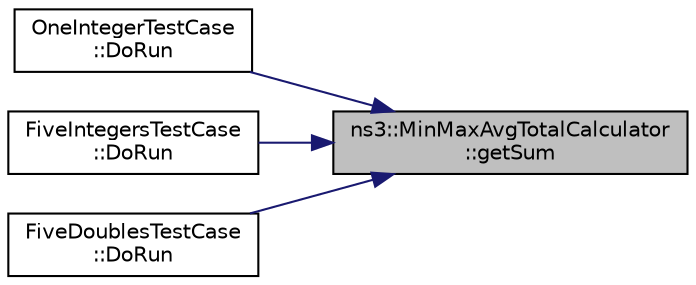 digraph "ns3::MinMaxAvgTotalCalculator::getSum"
{
 // LATEX_PDF_SIZE
  edge [fontname="Helvetica",fontsize="10",labelfontname="Helvetica",labelfontsize="10"];
  node [fontname="Helvetica",fontsize="10",shape=record];
  rankdir="RL";
  Node1 [label="ns3::MinMaxAvgTotalCalculator\l::getSum",height=0.2,width=0.4,color="black", fillcolor="grey75", style="filled", fontcolor="black",tooltip="Returns the sum."];
  Node1 -> Node2 [dir="back",color="midnightblue",fontsize="10",style="solid",fontname="Helvetica"];
  Node2 [label="OneIntegerTestCase\l::DoRun",height=0.2,width=0.4,color="black", fillcolor="white", style="filled",URL="$class_one_integer_test_case.html#aee15b1016f3aa6790914defdd9bb9342",tooltip="Implementation to actually run this TestCase."];
  Node1 -> Node3 [dir="back",color="midnightblue",fontsize="10",style="solid",fontname="Helvetica"];
  Node3 [label="FiveIntegersTestCase\l::DoRun",height=0.2,width=0.4,color="black", fillcolor="white", style="filled",URL="$class_five_integers_test_case.html#ae59367f468ecf68bcc4b92bf4df5660c",tooltip="Implementation to actually run this TestCase."];
  Node1 -> Node4 [dir="back",color="midnightblue",fontsize="10",style="solid",fontname="Helvetica"];
  Node4 [label="FiveDoublesTestCase\l::DoRun",height=0.2,width=0.4,color="black", fillcolor="white", style="filled",URL="$class_five_doubles_test_case.html#aade3d729805620a3f161e0ede362e6f7",tooltip="Implementation to actually run this TestCase."];
}
